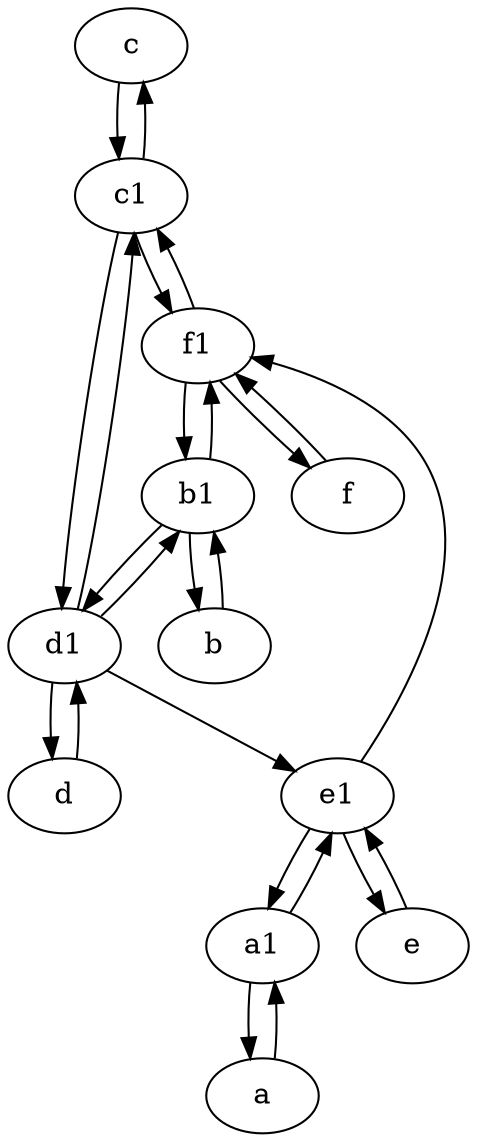digraph  {
	c [pos="20,10!"];
	e1 [pos="25,45!"];
	d1 [pos="25,30!"];
	d [pos="20,30!"];
	f1;
	c1 [pos="30,15!"];
	b [pos="50,20!"];
	b1 [pos="45,20!"];
	a [pos="40,10!"];
	a1 [pos="40,15!"];
	e [pos="30,50!"];
	f [pos="15,45!"];
	e1 -> a1;
	a -> a1;
	c1 -> f1;
	f1 -> c1;
	d -> d1;
	e1 -> e;
	d1 -> b1;
	c1 -> c;
	c -> c1;
	d1 -> c1;
	d1 -> e1;
	b -> b1;
	b1 -> f1;
	a1 -> e1;
	e1 -> f1;
	b1 -> b;
	a1 -> a;
	f1 -> b1;
	b1 -> d1;
	e -> e1;
	f1 -> f;
	f -> f1;
	d1 -> d;
	c1 -> d1;

	}